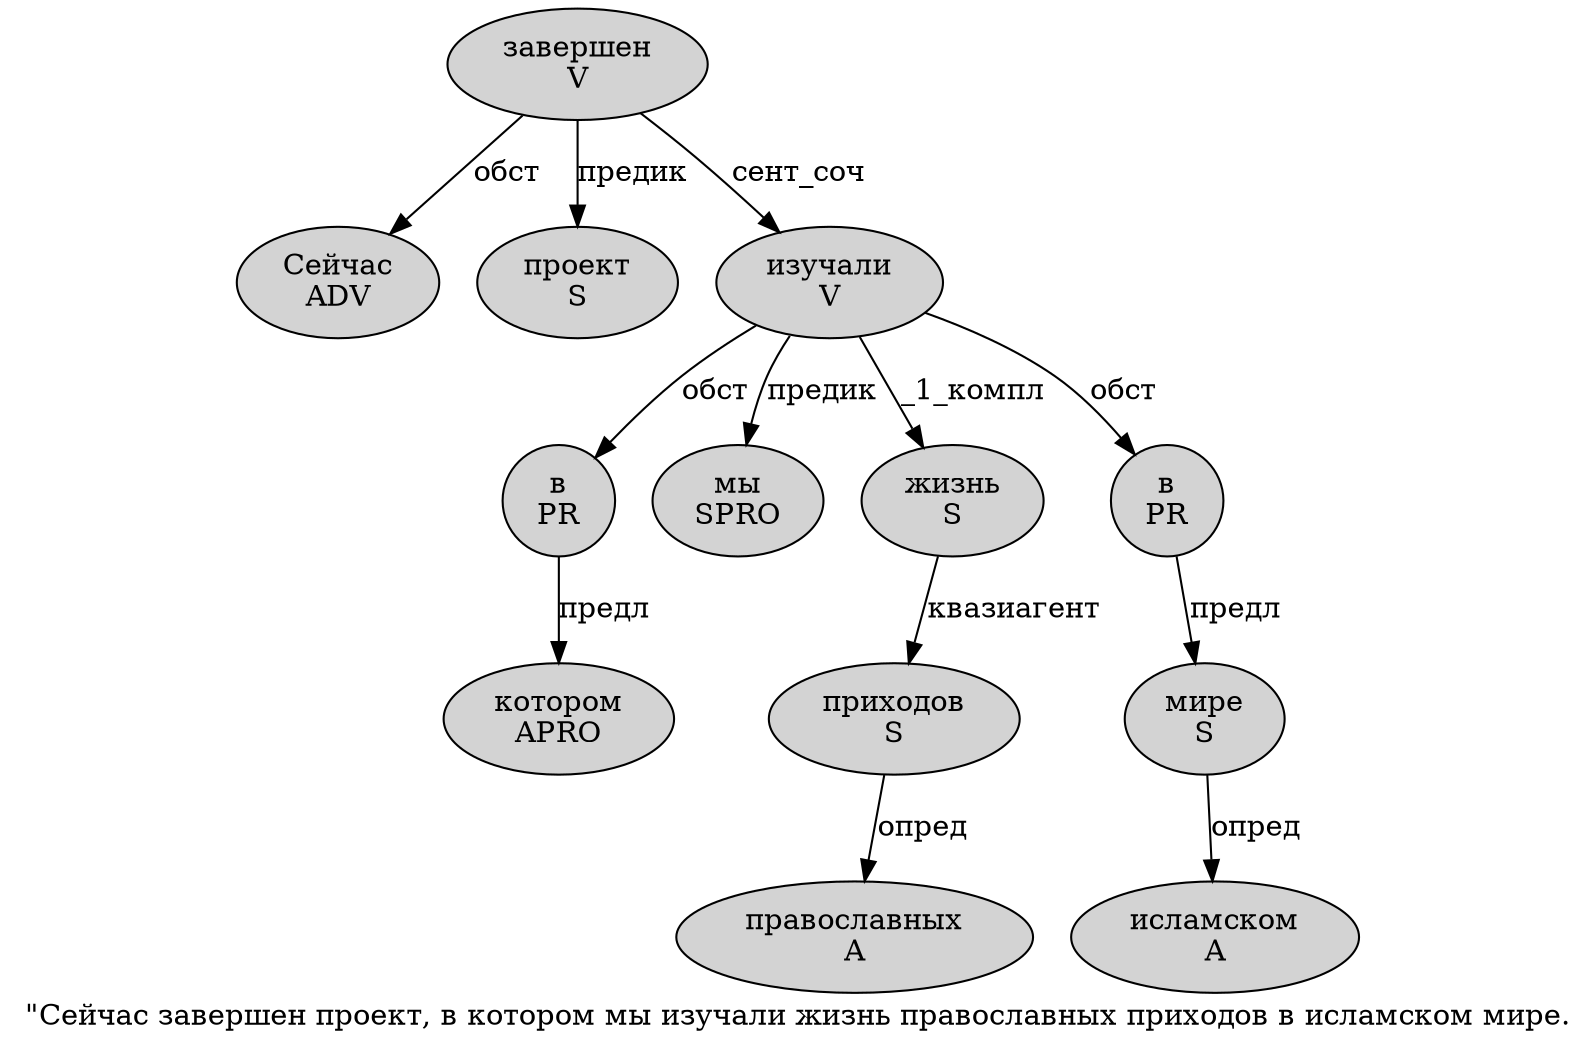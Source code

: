 digraph SENTENCE_168 {
	graph [label="\"Сейчас завершен проект, в котором мы изучали жизнь православных приходов в исламском мире."]
	node [style=filled]
		1 [label="Сейчас
ADV" color="" fillcolor=lightgray penwidth=1 shape=ellipse]
		2 [label="завершен
V" color="" fillcolor=lightgray penwidth=1 shape=ellipse]
		3 [label="проект
S" color="" fillcolor=lightgray penwidth=1 shape=ellipse]
		5 [label="в
PR" color="" fillcolor=lightgray penwidth=1 shape=ellipse]
		6 [label="котором
APRO" color="" fillcolor=lightgray penwidth=1 shape=ellipse]
		7 [label="мы
SPRO" color="" fillcolor=lightgray penwidth=1 shape=ellipse]
		8 [label="изучали
V" color="" fillcolor=lightgray penwidth=1 shape=ellipse]
		9 [label="жизнь
S" color="" fillcolor=lightgray penwidth=1 shape=ellipse]
		10 [label="православных
A" color="" fillcolor=lightgray penwidth=1 shape=ellipse]
		11 [label="приходов
S" color="" fillcolor=lightgray penwidth=1 shape=ellipse]
		12 [label="в
PR" color="" fillcolor=lightgray penwidth=1 shape=ellipse]
		13 [label="исламском
A" color="" fillcolor=lightgray penwidth=1 shape=ellipse]
		14 [label="мире
S" color="" fillcolor=lightgray penwidth=1 shape=ellipse]
			12 -> 14 [label="предл"]
			8 -> 5 [label="обст"]
			8 -> 7 [label="предик"]
			8 -> 9 [label="_1_компл"]
			8 -> 12 [label="обст"]
			5 -> 6 [label="предл"]
			9 -> 11 [label="квазиагент"]
			2 -> 1 [label="обст"]
			2 -> 3 [label="предик"]
			2 -> 8 [label="сент_соч"]
			11 -> 10 [label="опред"]
			14 -> 13 [label="опред"]
}